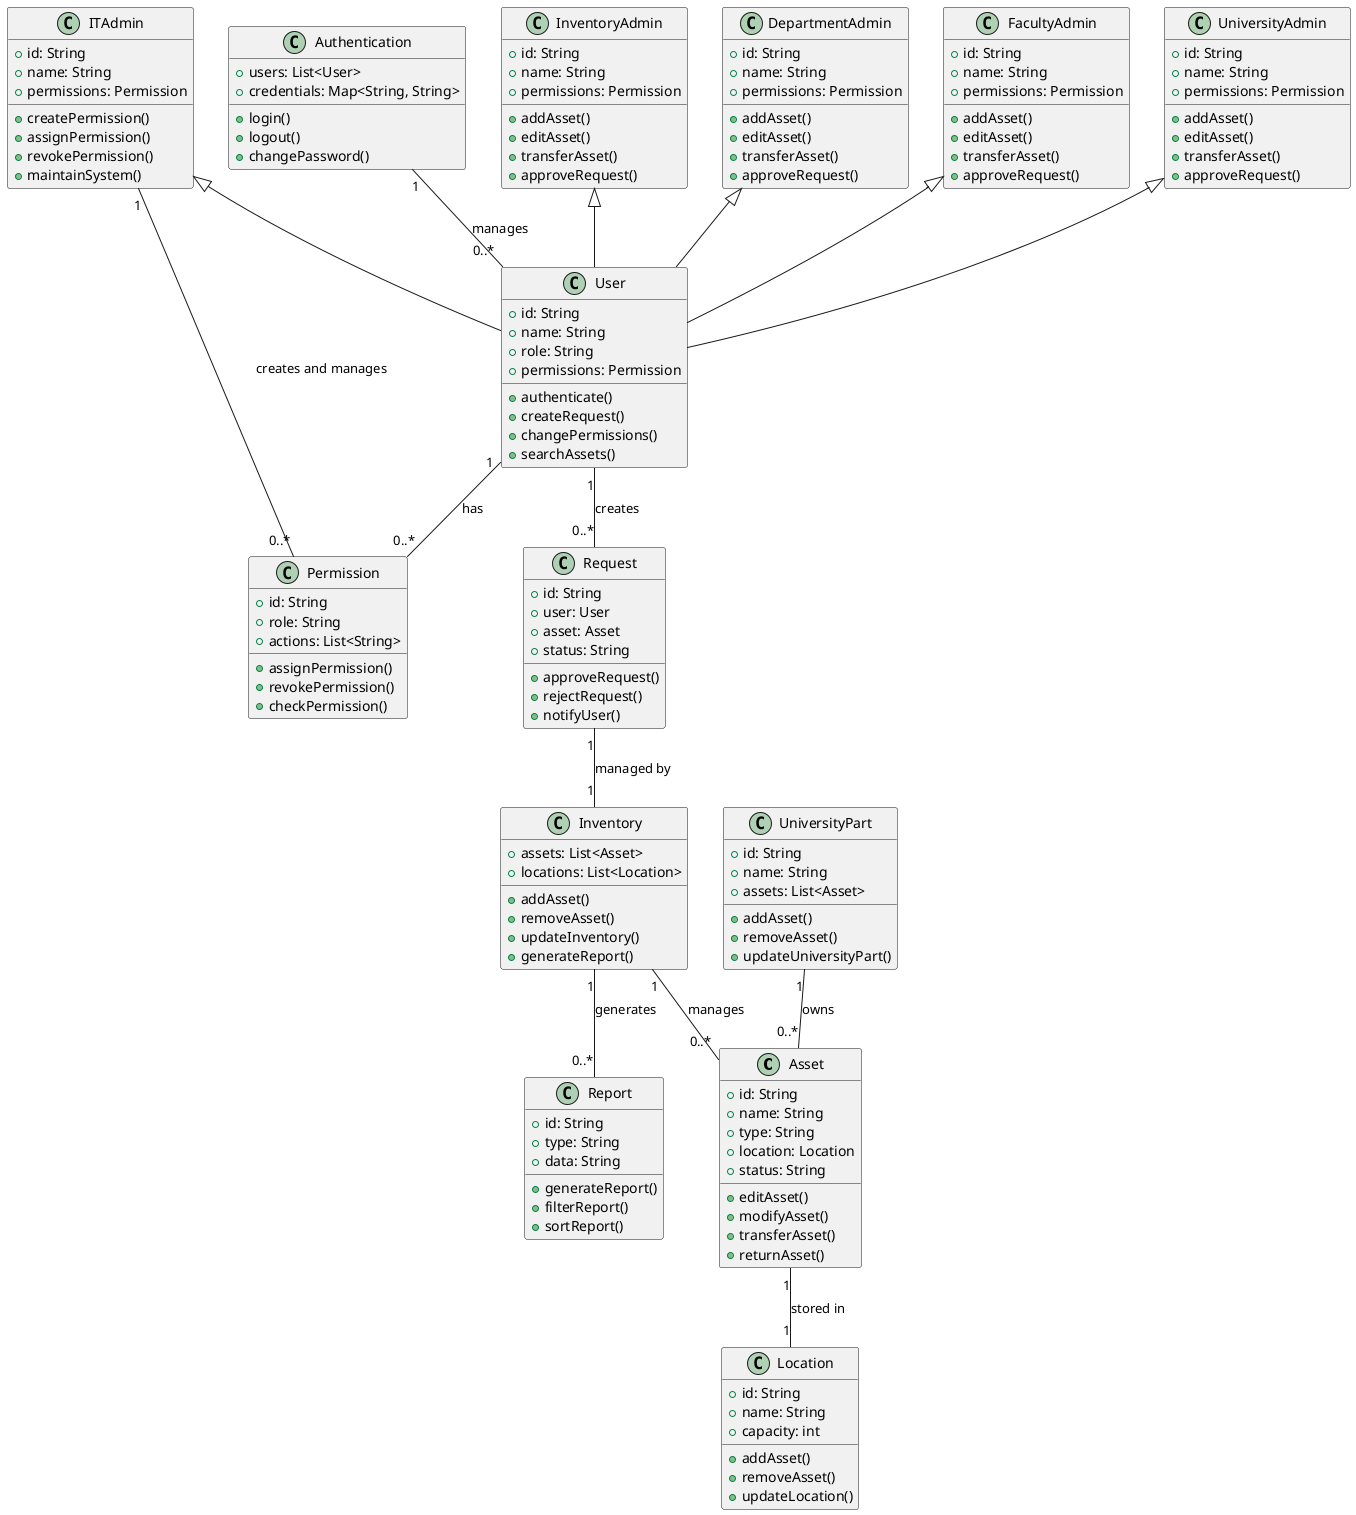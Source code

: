 @startuml

class Asset {
  + id: String
  + name: String
  + type: String
  + location: Location
  + status: String
  + editAsset()
  + modifyAsset()
  + transferAsset()
  + returnAsset()
}

class User {
  + id: String
  + name: String
  + role: String
  + permissions: Permission
  + authenticate()
  + createRequest()
  + changePermissions()
  + searchAssets()
}

class Inventory {
  + assets: List<Asset>
  + locations: List<Location>
  + addAsset()
  + removeAsset()
  + updateInventory()
  + generateReport()
}

class Request {
  + id: String
  + user: User
  + asset: Asset
  + status: String
  + approveRequest()
  + rejectRequest()
  + notifyUser()
}

class Permission {
  + id: String
  + role: String
  + actions: List<String>
  + assignPermission()
  + revokePermission()
  + checkPermission()
}

class Location {
  + id: String
  + name: String
  + capacity: int
  + addAsset()
  + removeAsset()
  + updateLocation()
}

class Report {
  + id: String
  + type: String
  + data: String
  + generateReport()
  + filterReport()
  + sortReport()
}

class UniversityPart {
  + id: String
  + name: String
  + assets: List<Asset>
  + addAsset()
  + removeAsset()
  + updateUniversityPart()
}

class Authentication {
  + users: List<User>
  + credentials: Map<String, String>
  + login()
  + logout()
  + changePassword()
}

class InventoryAdmin {
  + id: String
  + name: String
  + permissions: Permission
  + addAsset()
  + editAsset()
  + transferAsset()
  + approveRequest()
}

class DepartmentAdmin {
  + id: String
  + name: String
  + permissions: Permission
  + addAsset()
  + editAsset()
  + transferAsset()
  + approveRequest()
}

class FacultyAdmin {
  + id: String
  + name: String
  + permissions: Permission
  + addAsset()
  + editAsset()
  + transferAsset()
  + approveRequest()
}

class UniversityAdmin {
  + id: String
  + name: String
  + permissions: Permission
  + addAsset()
  + editAsset()
  + transferAsset()
  + approveRequest()
}

class ITAdmin {
  + id: String
  + name: String
  + permissions: Permission
  + createPermission()
  + assignPermission()
  + revokePermission()
  + maintainSystem()
}

' Relationships
Inventory "1" -- "0..*" Asset : manages
Asset "1" -- "1" Location : stored in
User "1" -- "0..*" Request : creates
User "1" -- "0..*" Permission : has
InventoryAdmin <|-- User
DepartmentAdmin <|-- User
FacultyAdmin <|-- User
UniversityAdmin <|-- User
ITAdmin <|-- User
Inventory "1" -- "0..*" Report : generates
UniversityPart "1" -- "0..*" Asset : owns
Authentication "1" -- "0..*" User : manages
Request "1" -- "1" Inventory : managed by
ITAdmin "1" -- "0..*" Permission : creates and manages

@enduml